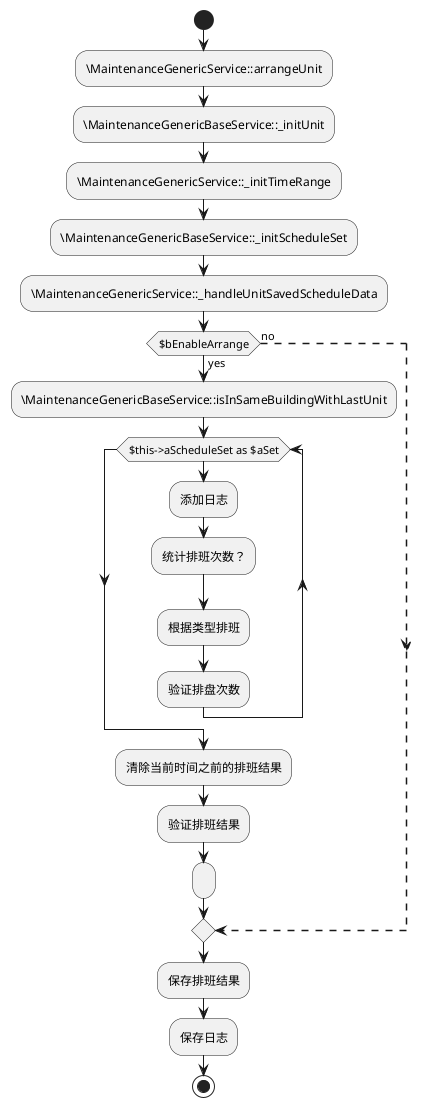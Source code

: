 @startuml
start
:\MaintenanceGenericService::arrangeUnit;
:\MaintenanceGenericBaseService::_initUnit;
:\MaintenanceGenericService::_initTimeRange;
:\MaintenanceGenericBaseService::_initScheduleSet;
:\MaintenanceGenericService::_handleUnitSavedScheduleData;
if ($bEnableArrange) then (yes)
    :\MaintenanceGenericBaseService::isInSameBuildingWithLastUnit;
    while ($this->aScheduleSet as $aSet)
        :添加日志;
        :统计排班次数？;
        :根据类型排班;
        :验证排盘次数;
    endwhile
    :清除当前时间之前的排班结果;
    :验证排班结果;
    :;
else (no)
    -[dashed]->
endif
:保存排班结果;
:保存日志;
stop
@enduml